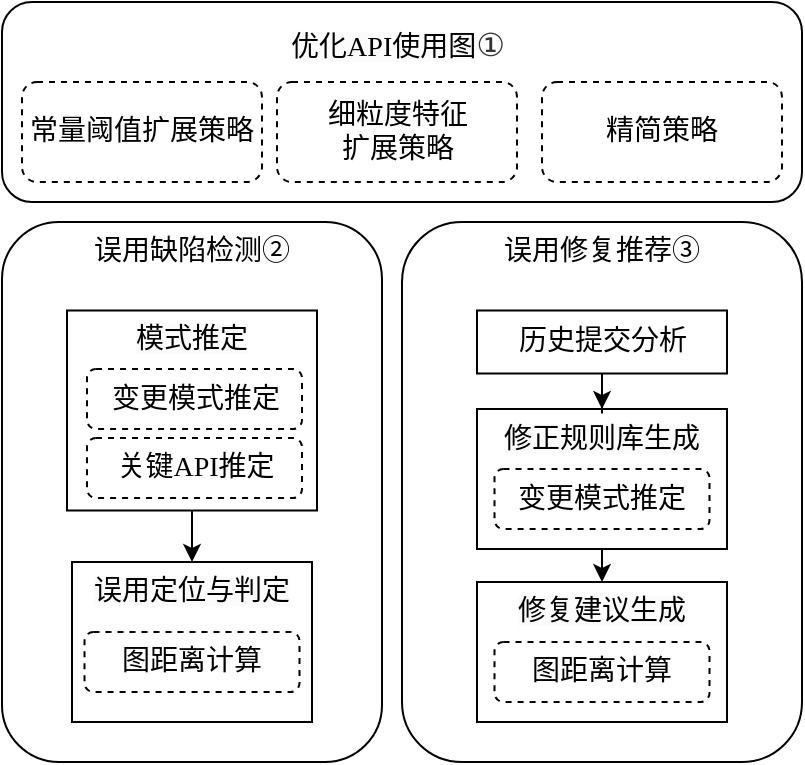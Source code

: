 <mxfile version="24.3.1" type="github">
  <diagram name="第 1 页" id="8a-9v8xuM8Dy89i8Rbkq">
    <mxGraphModel dx="1644" dy="903" grid="1" gridSize="10" guides="1" tooltips="1" connect="1" arrows="1" fold="1" page="1" pageScale="1" pageWidth="827" pageHeight="1169" math="0" shadow="0">
      <root>
        <mxCell id="0" />
        <mxCell id="1" parent="0" />
        <mxCell id="JvsKqhQAbY9GM_NtxrO8-1" value="" style="rounded=1;whiteSpace=wrap;html=1;fontFamily=宋体-简;fontSize=14;" parent="1" vertex="1">
          <mxGeometry x="340" y="260" width="200" height="270" as="geometry" />
        </mxCell>
        <mxCell id="Y7iztjV5FLh4-UJOSg3i-15" value="" style="rounded=1;whiteSpace=wrap;html=1;fontFamily=宋体-简;fontSize=14;" parent="1" vertex="1">
          <mxGeometry x="140" y="260" width="190" height="270" as="geometry" />
        </mxCell>
        <mxCell id="Y7iztjV5FLh4-UJOSg3i-11" value="" style="rounded=0;whiteSpace=wrap;html=1;fontFamily=宋体-简;fontSize=14;" parent="1" vertex="1">
          <mxGeometry x="377.5" y="440" width="125" height="70" as="geometry" />
        </mxCell>
        <mxCell id="Y7iztjV5FLh4-UJOSg3i-14" value="" style="rounded=0;whiteSpace=wrap;html=1;fontFamily=宋体-简;fontSize=14;" parent="1" vertex="1">
          <mxGeometry x="175" y="430" width="120" height="80" as="geometry" />
        </mxCell>
        <mxCell id="Y7iztjV5FLh4-UJOSg3i-18" value="误用缺陷检测②" style="text;html=1;align=center;verticalAlign=middle;whiteSpace=wrap;rounded=0;fontFamily=宋体-简;fontSize=14;" parent="1" vertex="1">
          <mxGeometry x="181.25" y="260" width="107.5" height="30" as="geometry" />
        </mxCell>
        <mxCell id="Y7iztjV5FLh4-UJOSg3i-19" value="误用修复推荐③" style="text;html=1;align=center;verticalAlign=middle;whiteSpace=wrap;rounded=0;fontFamily=宋体-简;fontSize=14;" parent="1" vertex="1">
          <mxGeometry x="380" y="260" width="120" height="30" as="geometry" />
        </mxCell>
        <mxCell id="IPG4iHUT1SF-epVdFXEr-2" value="" style="rounded=1;whiteSpace=wrap;html=1;fontFamily=宋体-简;fontSize=14;" parent="1" vertex="1">
          <mxGeometry x="140" y="150" width="400" height="100" as="geometry" />
        </mxCell>
        <mxCell id="IPG4iHUT1SF-epVdFXEr-8" value="图距离计算" style="rounded=1;whiteSpace=wrap;html=1;fontFamily=宋体-简;fontSize=14;dashed=1;" parent="1" vertex="1">
          <mxGeometry x="181.25" y="465" width="107.5" height="30" as="geometry" />
        </mxCell>
        <mxCell id="sD6JeU3PSlGkvY1KBa5A-5" value="" style="edgeStyle=orthogonalEdgeStyle;rounded=0;orthogonalLoop=1;jettySize=auto;html=1;" edge="1" parent="1" source="OpnrRFy9IsakW-a11sn6-1" target="Y7iztjV5FLh4-UJOSg3i-14">
          <mxGeometry relative="1" as="geometry" />
        </mxCell>
        <mxCell id="sD6JeU3PSlGkvY1KBa5A-1" value="&lt;font face=&quot;宋体-简&quot;&gt;&lt;span style=&quot;color: rgb(0, 0, 0); font-size: 14px; font-style: normal; font-variant-ligatures: normal; font-variant-caps: normal; font-weight: 400; letter-spacing: normal; orphans: 2; text-indent: 0px; text-transform: none; widows: 2; word-spacing: 0px; -webkit-text-stroke-width: 0px; white-space: normal; background-color: rgb(251, 251, 251); text-decoration-thickness: initial; text-decoration-style: initial; text-decoration-color: initial; float: none; display: inline !important;&quot;&gt;优化API使用图&lt;/span&gt;&lt;span style=&quot;color: rgb(51, 51, 51); font-size: 16px; text-align: start; background-color: rgb(255, 255, 255);&quot;&gt;①&lt;/span&gt;&lt;/font&gt;" style="text;whiteSpace=wrap;html=1;align=center;" vertex="1" parent="1">
          <mxGeometry x="242.5" y="155" width="190" height="40" as="geometry" />
        </mxCell>
        <mxCell id="sD6JeU3PSlGkvY1KBa5A-2" value="常量阈值扩展策略" style="rounded=1;whiteSpace=wrap;html=1;fontFamily=宋体-简;fontSize=14;dashed=1;" vertex="1" parent="1">
          <mxGeometry x="150" y="190" width="120" height="50" as="geometry" />
        </mxCell>
        <mxCell id="sD6JeU3PSlGkvY1KBa5A-3" value="细粒度特征&lt;div&gt;扩展策略&lt;/div&gt;" style="rounded=1;whiteSpace=wrap;html=1;fontFamily=宋体-简;fontSize=14;dashed=1;" vertex="1" parent="1">
          <mxGeometry x="277.5" y="190" width="120" height="50" as="geometry" />
        </mxCell>
        <mxCell id="sD6JeU3PSlGkvY1KBa5A-4" value="精简策略" style="rounded=1;whiteSpace=wrap;html=1;fontFamily=宋体-简;fontSize=14;dashed=1;" vertex="1" parent="1">
          <mxGeometry x="410" y="190" width="120" height="50" as="geometry" />
        </mxCell>
        <mxCell id="OpnrRFy9IsakW-a11sn6-1" value="" style="rounded=0;whiteSpace=wrap;html=1;fontFamily=宋体-简;fontSize=14;" parent="1" vertex="1">
          <mxGeometry x="172.5" y="304.25" width="125" height="100" as="geometry" />
        </mxCell>
        <mxCell id="sD6JeU3PSlGkvY1KBa5A-6" value="&lt;span style=&quot;color: rgb(0, 0, 0); font-family: 宋体-简; font-size: 14px; font-style: normal; font-variant-ligatures: normal; font-variant-caps: normal; font-weight: 400; letter-spacing: normal; orphans: 2; text-indent: 0px; text-transform: none; widows: 2; word-spacing: 0px; -webkit-text-stroke-width: 0px; white-space: normal; background-color: rgb(251, 251, 251); text-decoration-thickness: initial; text-decoration-style: initial; text-decoration-color: initial; float: none; display: inline !important;&quot;&gt;模式推定&lt;/span&gt;" style="text;whiteSpace=wrap;html=1;align=center;" vertex="1" parent="1">
          <mxGeometry x="190" y="304.25" width="90" height="40" as="geometry" />
        </mxCell>
        <mxCell id="IPG4iHUT1SF-epVdFXEr-7" value="关键API推定" style="rounded=1;whiteSpace=wrap;html=1;fontFamily=宋体-简;fontSize=14;dashed=1;" parent="1" vertex="1">
          <mxGeometry x="182.5" y="368" width="107.5" height="30" as="geometry" />
        </mxCell>
        <mxCell id="IPG4iHUT1SF-epVdFXEr-6" value="变更模式推定" style="rounded=1;whiteSpace=wrap;html=1;fontFamily=宋体-简;fontSize=14;dashed=1;" parent="1" vertex="1">
          <mxGeometry x="182.5" y="333.5" width="107.5" height="30" as="geometry" />
        </mxCell>
        <mxCell id="sD6JeU3PSlGkvY1KBa5A-8" value="&lt;span style=&quot;color: rgb(0, 0, 0); font-family: 宋体-简; font-size: 14px; font-style: normal; font-variant-ligatures: normal; font-variant-caps: normal; font-weight: 400; letter-spacing: normal; orphans: 2; text-indent: 0px; text-transform: none; widows: 2; word-spacing: 0px; -webkit-text-stroke-width: 0px; white-space: normal; background-color: rgb(251, 251, 251); text-decoration-thickness: initial; text-decoration-style: initial; text-decoration-color: initial; float: none; display: inline !important;&quot;&gt;误用定位与判定&lt;/span&gt;" style="text;whiteSpace=wrap;html=1;align=center;" vertex="1" parent="1">
          <mxGeometry x="176.25" y="430" width="117.5" height="40" as="geometry" />
        </mxCell>
        <mxCell id="sD6JeU3PSlGkvY1KBa5A-12" value="" style="group" vertex="1" connectable="0" parent="1">
          <mxGeometry x="377.5" y="353.5" width="125" height="70" as="geometry" />
        </mxCell>
        <mxCell id="OpnrRFy9IsakW-a11sn6-2" value="" style="rounded=0;whiteSpace=wrap;html=1;fontFamily=宋体-简;fontSize=14;" parent="sD6JeU3PSlGkvY1KBa5A-12" vertex="1">
          <mxGeometry width="125" height="70" as="geometry" />
        </mxCell>
        <mxCell id="sD6JeU3PSlGkvY1KBa5A-9" value="&lt;span style=&quot;color: rgb(0, 0, 0); font-family: 宋体-简; font-size: 14px; font-style: normal; font-variant-ligatures: normal; font-variant-caps: normal; font-weight: 400; letter-spacing: normal; orphans: 2; text-indent: 0px; text-transform: none; widows: 2; word-spacing: 0px; -webkit-text-stroke-width: 0px; white-space: normal; background-color: rgb(251, 251, 251); text-decoration-thickness: initial; text-decoration-style: initial; text-decoration-color: initial; float: none; display: inline !important;&quot;&gt;修正规则库生成&lt;/span&gt;" style="text;whiteSpace=wrap;html=1;align=center;" vertex="1" parent="sD6JeU3PSlGkvY1KBa5A-12">
          <mxGeometry x="2.5" width="120" height="30" as="geometry" />
        </mxCell>
        <mxCell id="sD6JeU3PSlGkvY1KBa5A-10" value="变更模式推定" style="rounded=1;whiteSpace=wrap;html=1;fontFamily=宋体-简;fontSize=14;dashed=1;" vertex="1" parent="sD6JeU3PSlGkvY1KBa5A-12">
          <mxGeometry x="8.75" y="30" width="107.5" height="30" as="geometry" />
        </mxCell>
        <mxCell id="sD6JeU3PSlGkvY1KBa5A-14" style="edgeStyle=orthogonalEdgeStyle;rounded=0;orthogonalLoop=1;jettySize=auto;html=1;" edge="1" parent="1" source="sD6JeU3PSlGkvY1KBa5A-13" target="sD6JeU3PSlGkvY1KBa5A-9">
          <mxGeometry relative="1" as="geometry" />
        </mxCell>
        <mxCell id="sD6JeU3PSlGkvY1KBa5A-13" value="历史提交分析" style="rounded=0;whiteSpace=wrap;html=1;fontFamily=宋体-简;fontSize=14;" vertex="1" parent="1">
          <mxGeometry x="377.5" y="304.25" width="125" height="31.5" as="geometry" />
        </mxCell>
        <mxCell id="sD6JeU3PSlGkvY1KBa5A-15" style="edgeStyle=orthogonalEdgeStyle;rounded=0;orthogonalLoop=1;jettySize=auto;html=1;exitX=0.5;exitY=1;exitDx=0;exitDy=0;entryX=0.5;entryY=0;entryDx=0;entryDy=0;" edge="1" parent="1" source="OpnrRFy9IsakW-a11sn6-2" target="Y7iztjV5FLh4-UJOSg3i-11">
          <mxGeometry relative="1" as="geometry" />
        </mxCell>
        <mxCell id="sD6JeU3PSlGkvY1KBa5A-16" value="&lt;span style=&quot;color: rgb(0, 0, 0); font-family: 宋体-简; font-size: 14px; font-style: normal; font-variant-ligatures: normal; font-variant-caps: normal; font-weight: 400; letter-spacing: normal; orphans: 2; text-indent: 0px; text-transform: none; widows: 2; word-spacing: 0px; -webkit-text-stroke-width: 0px; white-space: normal; background-color: rgb(251, 251, 251); text-decoration-thickness: initial; text-decoration-style: initial; text-decoration-color: initial; float: none; display: inline !important;&quot;&gt;修复建议生成&lt;/span&gt;" style="text;whiteSpace=wrap;html=1;align=center;" vertex="1" parent="1">
          <mxGeometry x="380" y="440" width="120" height="40" as="geometry" />
        </mxCell>
        <mxCell id="sD6JeU3PSlGkvY1KBa5A-17" value="图距离计算" style="rounded=1;whiteSpace=wrap;html=1;fontFamily=宋体-简;fontSize=14;dashed=1;" vertex="1" parent="1">
          <mxGeometry x="386.25" y="470" width="107.5" height="30" as="geometry" />
        </mxCell>
      </root>
    </mxGraphModel>
  </diagram>
</mxfile>
